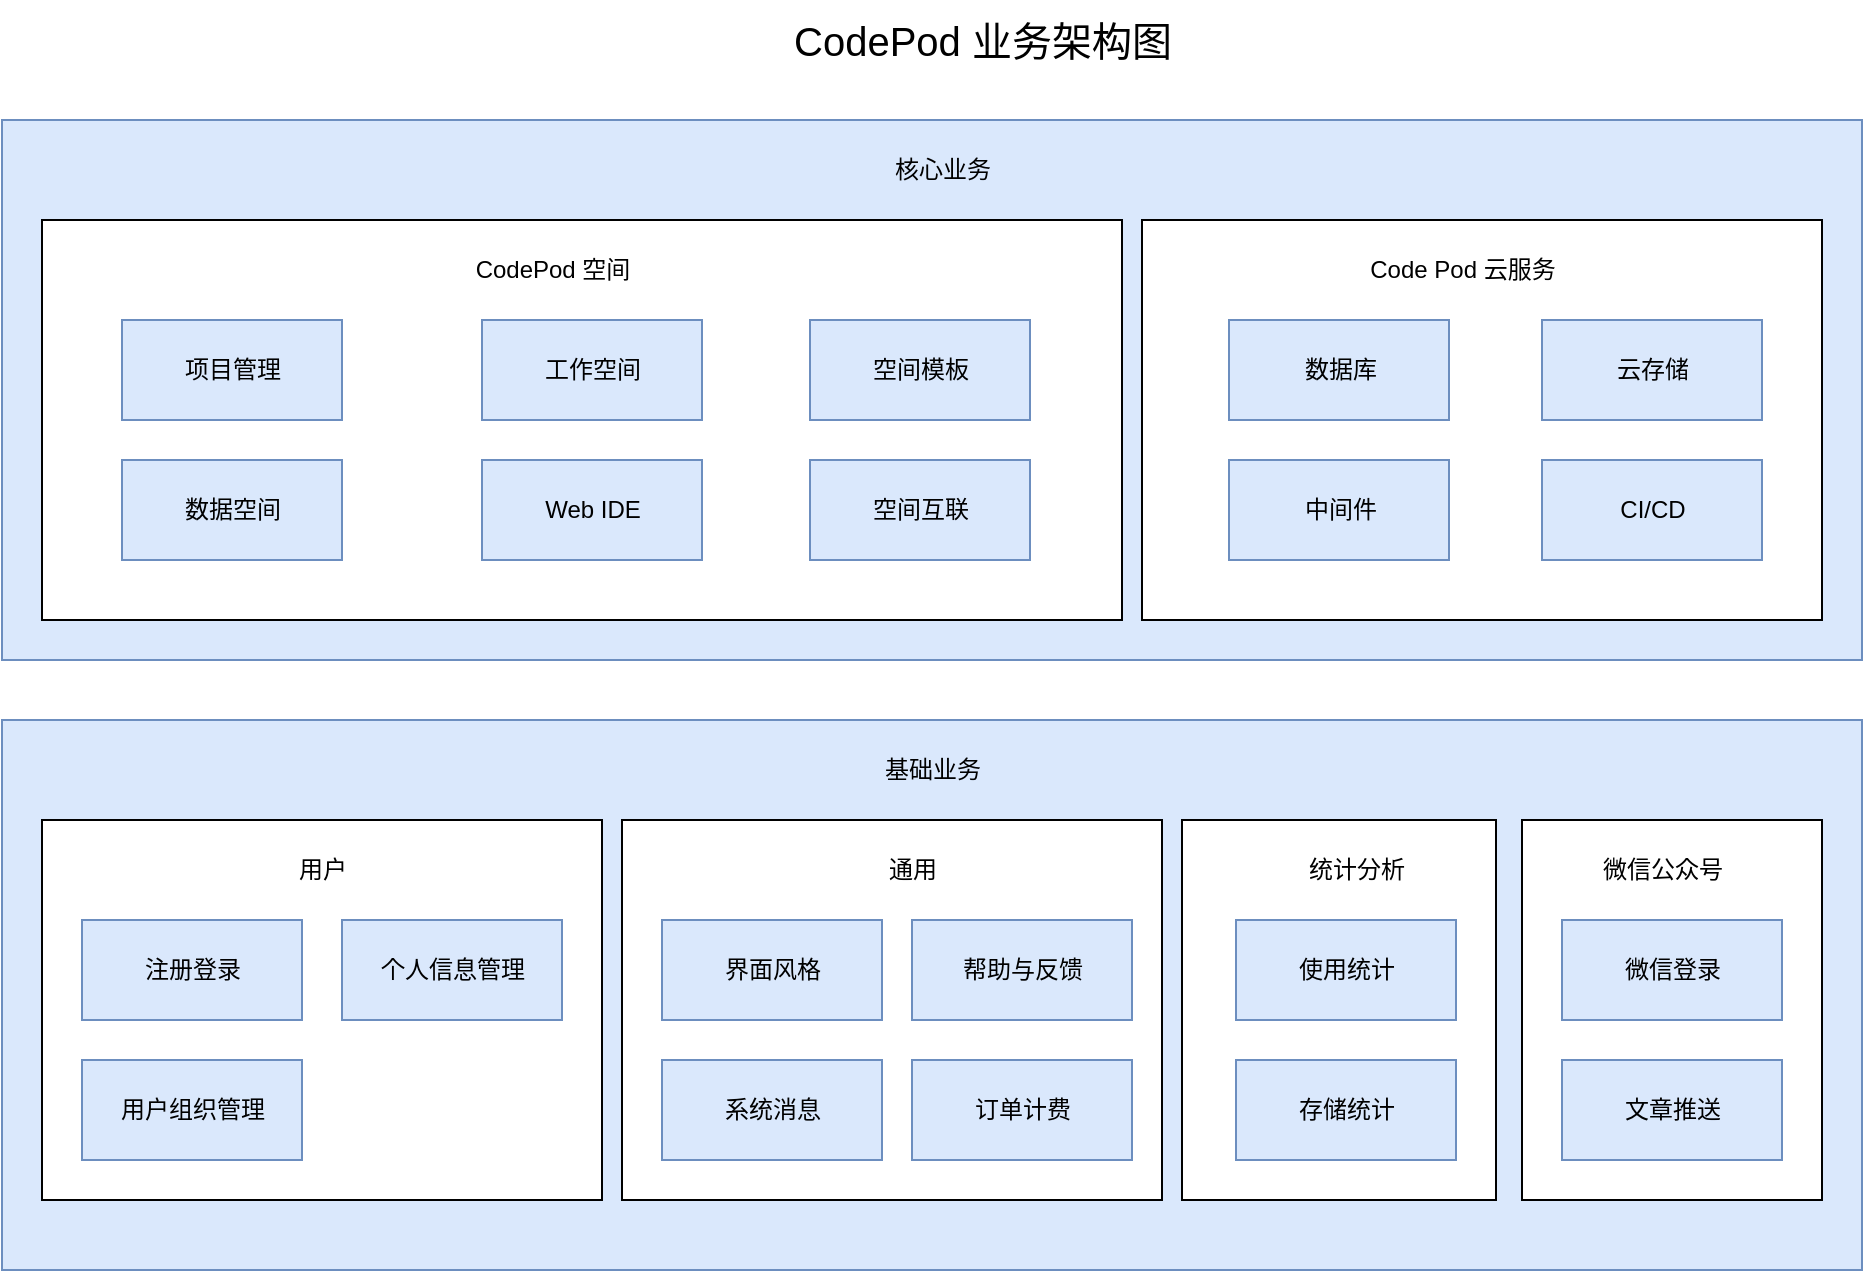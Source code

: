 <mxfile>
    <diagram id="FeZDSQjhkeeP0c5kcx0Y" name="第 1 页">
        <mxGraphModel dx="1086" dy="689" grid="1" gridSize="10" guides="1" tooltips="1" connect="1" arrows="1" fold="1" page="1" pageScale="1" pageWidth="827" pageHeight="1169" math="0" shadow="0">
            <root>
                <mxCell id="0"/>
                <mxCell id="1" parent="0"/>
                <mxCell id="43" value="" style="rounded=0;whiteSpace=wrap;html=1;fontSize=20;fillColor=#dae8fc;strokeColor=#6c8ebf;" parent="1" vertex="1">
                    <mxGeometry x="80" y="600" width="930" height="275" as="geometry"/>
                </mxCell>
                <mxCell id="41" value="" style="rounded=0;whiteSpace=wrap;html=1;fontSize=20;fillColor=#dae8fc;strokeColor=#6c8ebf;" parent="1" vertex="1">
                    <mxGeometry x="80" y="300" width="930" height="270" as="geometry"/>
                </mxCell>
                <mxCell id="4" value="" style="html=1;" parent="1" vertex="1">
                    <mxGeometry x="100" y="350" width="540" height="200" as="geometry"/>
                </mxCell>
                <mxCell id="9" value="CodePod 空间" style="text;html=1;align=center;verticalAlign=middle;resizable=0;points=[];autosize=1;strokeColor=none;fillColor=none;" parent="1" vertex="1">
                    <mxGeometry x="305" y="360" width="100" height="30" as="geometry"/>
                </mxCell>
                <mxCell id="10" value="工作空间" style="html=1;fillColor=#dae8fc;strokeColor=#6c8ebf;" parent="1" vertex="1">
                    <mxGeometry x="320" y="400" width="110" height="50" as="geometry"/>
                </mxCell>
                <mxCell id="11" value="空间模板" style="html=1;fillColor=#dae8fc;strokeColor=#6c8ebf;" parent="1" vertex="1">
                    <mxGeometry x="484" y="400" width="110" height="50" as="geometry"/>
                </mxCell>
                <mxCell id="13" value="数据空间" style="html=1;fillColor=#dae8fc;strokeColor=#6c8ebf;" parent="1" vertex="1">
                    <mxGeometry x="140" y="470" width="110" height="50" as="geometry"/>
                </mxCell>
                <mxCell id="14" value="" style="html=1;" parent="1" vertex="1">
                    <mxGeometry x="390" y="650" width="270" height="190" as="geometry"/>
                </mxCell>
                <mxCell id="15" value="通用" style="text;html=1;align=center;verticalAlign=middle;resizable=0;points=[];autosize=1;strokeColor=none;fillColor=none;" parent="1" vertex="1">
                    <mxGeometry x="510" y="660" width="50" height="30" as="geometry"/>
                </mxCell>
                <mxCell id="16" value="界面风格" style="html=1;fillColor=#dae8fc;strokeColor=#6c8ebf;" parent="1" vertex="1">
                    <mxGeometry x="410" y="700" width="110" height="50" as="geometry"/>
                </mxCell>
                <mxCell id="17" value="系统消息" style="html=1;fillColor=#dae8fc;strokeColor=#6c8ebf;" parent="1" vertex="1">
                    <mxGeometry x="410" y="770" width="110" height="50" as="geometry"/>
                </mxCell>
                <mxCell id="18" value="帮助与反馈" style="html=1;fillColor=#dae8fc;strokeColor=#6c8ebf;" parent="1" vertex="1">
                    <mxGeometry x="535" y="700" width="110" height="50" as="geometry"/>
                </mxCell>
                <mxCell id="20" value="" style="html=1;" parent="1" vertex="1">
                    <mxGeometry x="100" y="650" width="280" height="190" as="geometry"/>
                </mxCell>
                <mxCell id="21" value="用户" style="text;html=1;align=center;verticalAlign=middle;resizable=0;points=[];autosize=1;strokeColor=none;fillColor=none;" parent="1" vertex="1">
                    <mxGeometry x="215" y="660" width="50" height="30" as="geometry"/>
                </mxCell>
                <mxCell id="22" value="注册登录" style="html=1;fillColor=#dae8fc;strokeColor=#6c8ebf;" parent="1" vertex="1">
                    <mxGeometry x="120" y="700" width="110" height="50" as="geometry"/>
                </mxCell>
                <mxCell id="23" value="个人信息管理" style="html=1;fillColor=#dae8fc;strokeColor=#6c8ebf;" parent="1" vertex="1">
                    <mxGeometry x="250" y="700" width="110" height="50" as="geometry"/>
                </mxCell>
                <mxCell id="24" value="用户组织管理" style="html=1;fillColor=#dae8fc;strokeColor=#6c8ebf;" parent="1" vertex="1">
                    <mxGeometry x="120" y="770" width="110" height="50" as="geometry"/>
                </mxCell>
                <mxCell id="25" value="项目管理" style="html=1;fillColor=#dae8fc;strokeColor=#6c8ebf;" parent="1" vertex="1">
                    <mxGeometry x="140" y="400" width="110" height="50" as="geometry"/>
                </mxCell>
                <mxCell id="26" value="" style="html=1;" parent="1" vertex="1">
                    <mxGeometry x="670" y="650" width="157" height="190" as="geometry"/>
                </mxCell>
                <mxCell id="27" value="统计分析" style="text;html=1;align=center;verticalAlign=middle;resizable=0;points=[];autosize=1;strokeColor=none;fillColor=none;" parent="1" vertex="1">
                    <mxGeometry x="722" y="660" width="70" height="30" as="geometry"/>
                </mxCell>
                <mxCell id="30" value="使用统计" style="html=1;fillColor=#dae8fc;strokeColor=#6c8ebf;" parent="1" vertex="1">
                    <mxGeometry x="697" y="700" width="110" height="50" as="geometry"/>
                </mxCell>
                <mxCell id="31" value="存储统计" style="html=1;fillColor=#dae8fc;strokeColor=#6c8ebf;" parent="1" vertex="1">
                    <mxGeometry x="697" y="770" width="110" height="50" as="geometry"/>
                </mxCell>
                <mxCell id="33" value="基础业务" style="text;html=1;align=center;verticalAlign=middle;resizable=0;points=[];autosize=1;strokeColor=none;fillColor=none;" parent="1" vertex="1">
                    <mxGeometry x="510" y="610" width="70" height="30" as="geometry"/>
                </mxCell>
                <mxCell id="34" value="CodePod 业务架构图" style="text;html=1;align=center;verticalAlign=middle;resizable=0;points=[];autosize=1;strokeColor=none;fillColor=none;fontSize=20;" parent="1" vertex="1">
                    <mxGeometry x="465" y="240" width="210" height="40" as="geometry"/>
                </mxCell>
                <mxCell id="35" value="Web IDE" style="html=1;fillColor=#dae8fc;strokeColor=#6c8ebf;" parent="1" vertex="1">
                    <mxGeometry x="320" y="470" width="110" height="50" as="geometry"/>
                </mxCell>
                <mxCell id="36" value="" style="html=1;" parent="1" vertex="1">
                    <mxGeometry x="650" y="350" width="340" height="200" as="geometry"/>
                </mxCell>
                <mxCell id="37" value="Code Pod 云服务" style="text;html=1;align=center;verticalAlign=middle;resizable=0;points=[];autosize=1;strokeColor=none;fillColor=none;" parent="1" vertex="1">
                    <mxGeometry x="750" y="360" width="120" height="30" as="geometry"/>
                </mxCell>
                <mxCell id="38" value="数据库" style="html=1;fillColor=#dae8fc;strokeColor=#6c8ebf;" parent="1" vertex="1">
                    <mxGeometry x="693.5" y="400" width="110" height="50" as="geometry"/>
                </mxCell>
                <mxCell id="39" value="中间件" style="html=1;fillColor=#dae8fc;strokeColor=#6c8ebf;" parent="1" vertex="1">
                    <mxGeometry x="693.5" y="470" width="110" height="50" as="geometry"/>
                </mxCell>
                <mxCell id="40" value="云存储" style="html=1;fillColor=#dae8fc;strokeColor=#6c8ebf;" parent="1" vertex="1">
                    <mxGeometry x="850" y="400" width="110" height="50" as="geometry"/>
                </mxCell>
                <mxCell id="44" value="核心业务" style="text;html=1;align=center;verticalAlign=middle;resizable=0;points=[];autosize=1;strokeColor=none;fillColor=none;" vertex="1" parent="1">
                    <mxGeometry x="515" y="310" width="70" height="30" as="geometry"/>
                </mxCell>
                <mxCell id="45" value="" style="html=1;" vertex="1" parent="1">
                    <mxGeometry x="840" y="650" width="150" height="190" as="geometry"/>
                </mxCell>
                <mxCell id="46" value="微信公众号" style="text;html=1;align=center;verticalAlign=middle;resizable=0;points=[];autosize=1;strokeColor=none;fillColor=none;" vertex="1" parent="1">
                    <mxGeometry x="870" y="660" width="80" height="30" as="geometry"/>
                </mxCell>
                <mxCell id="47" value="微信登录" style="html=1;fillColor=#dae8fc;strokeColor=#6c8ebf;" vertex="1" parent="1">
                    <mxGeometry x="860" y="700" width="110" height="50" as="geometry"/>
                </mxCell>
                <mxCell id="48" value="文章推送" style="html=1;fillColor=#dae8fc;strokeColor=#6c8ebf;" vertex="1" parent="1">
                    <mxGeometry x="860" y="770" width="110" height="50" as="geometry"/>
                </mxCell>
                <mxCell id="49" value="CI/CD" style="html=1;fillColor=#dae8fc;strokeColor=#6c8ebf;" vertex="1" parent="1">
                    <mxGeometry x="850" y="470" width="110" height="50" as="geometry"/>
                </mxCell>
                <mxCell id="51" value="订单计费" style="html=1;fillColor=#dae8fc;strokeColor=#6c8ebf;" vertex="1" parent="1">
                    <mxGeometry x="535" y="770" width="110" height="50" as="geometry"/>
                </mxCell>
                <mxCell id="52" value="空间互联" style="html=1;fillColor=#dae8fc;strokeColor=#6c8ebf;" vertex="1" parent="1">
                    <mxGeometry x="484" y="470" width="110" height="50" as="geometry"/>
                </mxCell>
            </root>
        </mxGraphModel>
    </diagram>
</mxfile>